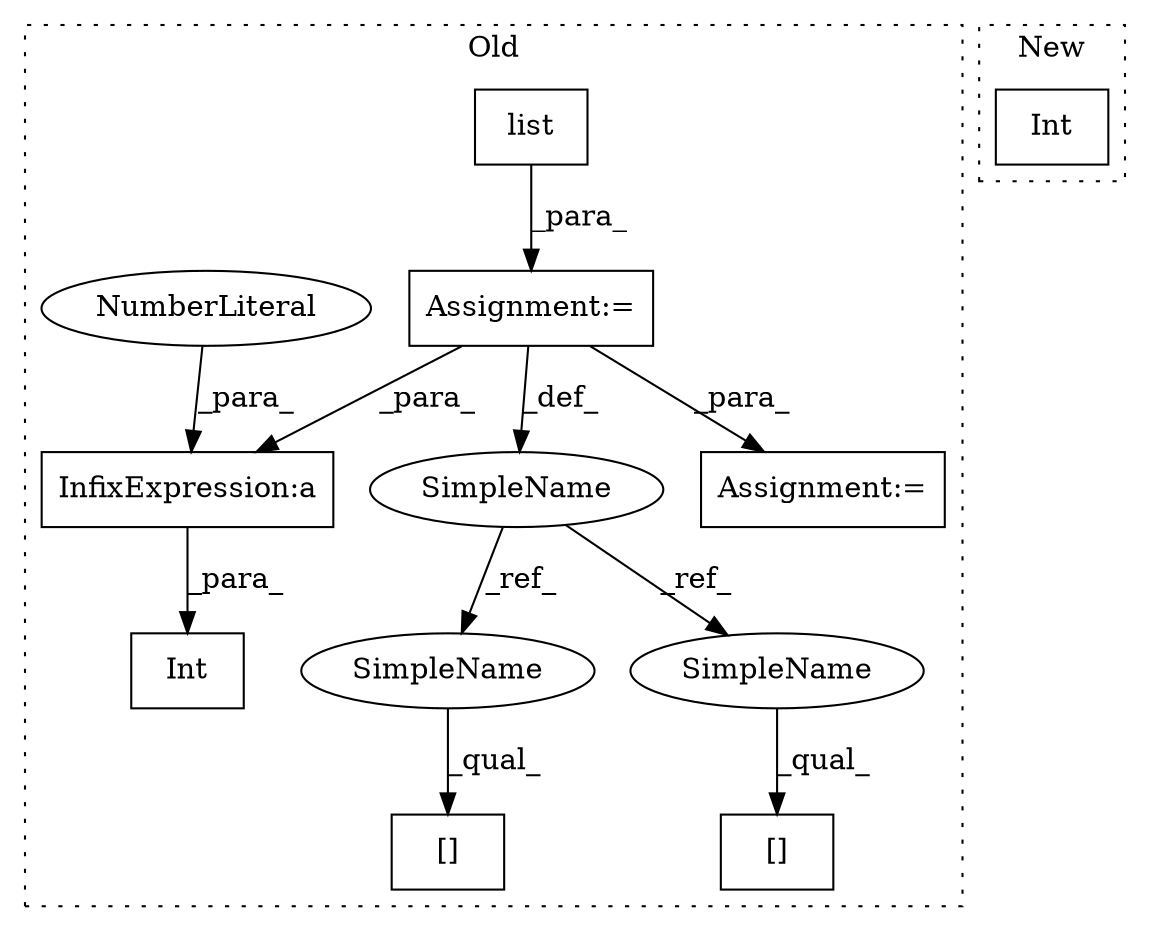 digraph G {
subgraph cluster0 {
1 [label="list" a="32" s="870,915" l="5,1" shape="box"];
3 [label="Assignment:=" a="7" s="869" l="1" shape="box"];
4 [label="Assignment:=" a="7" s="975" l="1" shape="box"];
5 [label="[]" a="2" s="930,937" l="6,1" shape="box"];
6 [label="InfixExpression:a" a="27" s="1017" l="3" shape="box"];
7 [label="[]" a="2" s="953,960" l="6,1" shape="box"];
8 [label="SimpleName" a="42" s="864" l="5" shape="ellipse"];
9 [label="Int" a="32" s="1001,1023" l="4,1" shape="box"];
10 [label="NumberLiteral" a="34" s="1020" l="3" shape="ellipse"];
11 [label="SimpleName" a="42" s="930" l="5" shape="ellipse"];
12 [label="SimpleName" a="42" s="953" l="5" shape="ellipse"];
label = "Old";
style="dotted";
}
subgraph cluster1 {
2 [label="Int" a="32" s="611,643" l="4,1" shape="box"];
label = "New";
style="dotted";
}
1 -> 3 [label="_para_"];
3 -> 4 [label="_para_"];
3 -> 6 [label="_para_"];
3 -> 8 [label="_def_"];
6 -> 9 [label="_para_"];
8 -> 12 [label="_ref_"];
8 -> 11 [label="_ref_"];
10 -> 6 [label="_para_"];
11 -> 5 [label="_qual_"];
12 -> 7 [label="_qual_"];
}